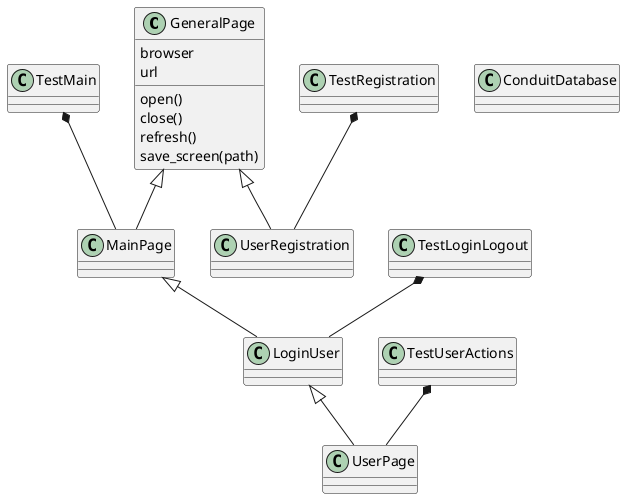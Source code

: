 @startuml
'https://plantuml.com/class-diagram



GeneralPage <|-- MainPage
MainPage <|-- LoginUser
GeneralPage <|-- UserRegistration
LoginUser <|-- UserPage

TestMain *-- MainPage
TestRegistration *-- UserRegistration
TestLoginLogout *-- LoginUser
TestUserActions  *-- UserPage
class GeneralPage{
browser
url
open()
close()
refresh()
save_screen(path)
}

cLass ConduitDatabase{

}
@enduml